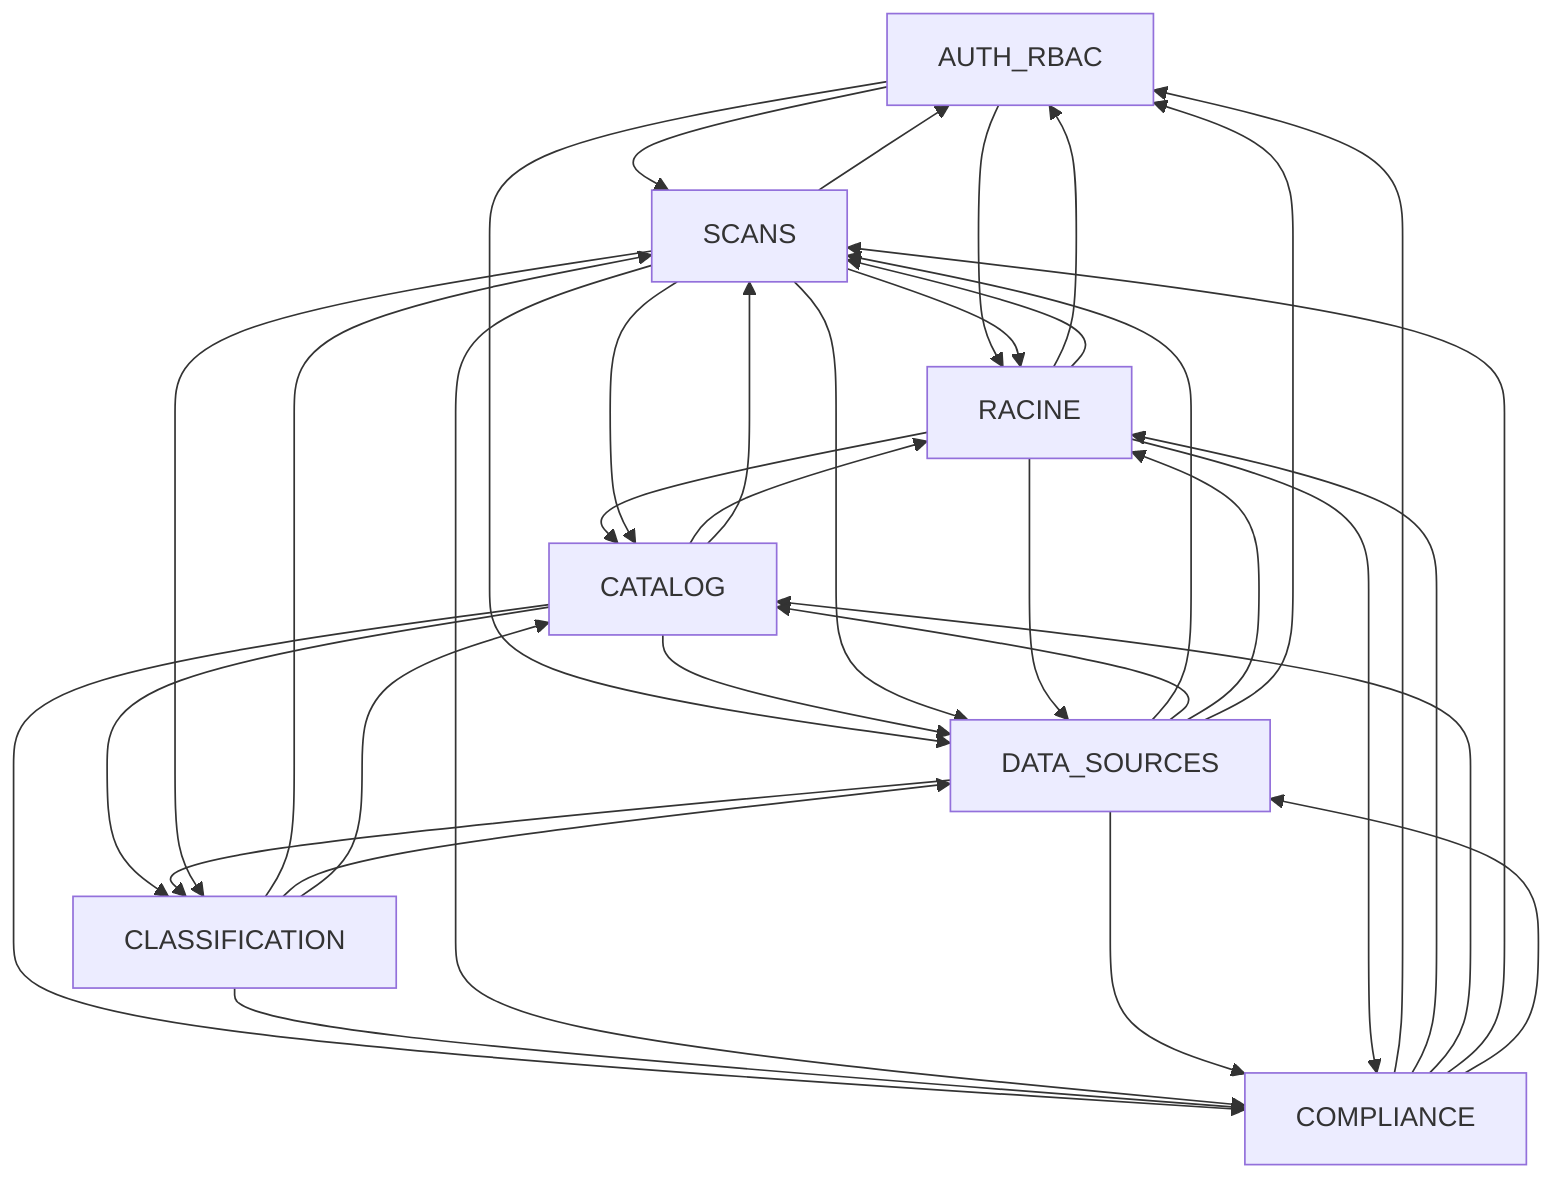 flowchart TB
  classDef svc fill:#e5e7eb,stroke:#111827,color:#111827
  AUTH_RBAC[AUTH_RBAC]
  DATA_SOURCES[DATA_SOURCES]
  SCANS[SCANS]
  CLASSIFICATION[CLASSIFICATION]
  CATALOG[CATALOG]
  COMPLIANCE[COMPLIANCE]
  RACINE[RACINE]
  AUTH_RBAC --> SCANS
  AUTH_RBAC --> RACINE
  AUTH_RBAC --> DATA_SOURCES
  RACINE --> AUTH_RBAC
  RACINE --> SCANS
  COMPLIANCE --> AUTH_RBAC
  COMPLIANCE --> RACINE
  RACINE --> CATALOG
  CATALOG --> RACINE
  COMPLIANCE --> CATALOG
  SCANS --> AUTH_RBAC
  SCANS --> RACINE
  CATALOG --> DATA_SOURCES
  CATALOG --> SCANS
  CATALOG --> COMPLIANCE
  SCANS --> CATALOG
  CATALOG --> CLASSIFICATION
  CLASSIFICATION --> COMPLIANCE
  CLASSIFICATION --> SCANS
  CLASSIFICATION --> DATA_SOURCES
  CLASSIFICATION --> CATALOG
  DATA_SOURCES --> CLASSIFICATION
  SCANS --> CLASSIFICATION
  SCANS --> COMPLIANCE
  COMPLIANCE --> SCANS
  COMPLIANCE --> DATA_SOURCES
  DATA_SOURCES --> SCANS
  DATA_SOURCES --> COMPLIANCE
  DATA_SOURCES --> CATALOG
  SCANS --> DATA_SOURCES
  RACINE --> DATA_SOURCES
  RACINE --> COMPLIANCE
  DATA_SOURCES --> RACINE
  DATA_SOURCES --> AUTH_RBAC